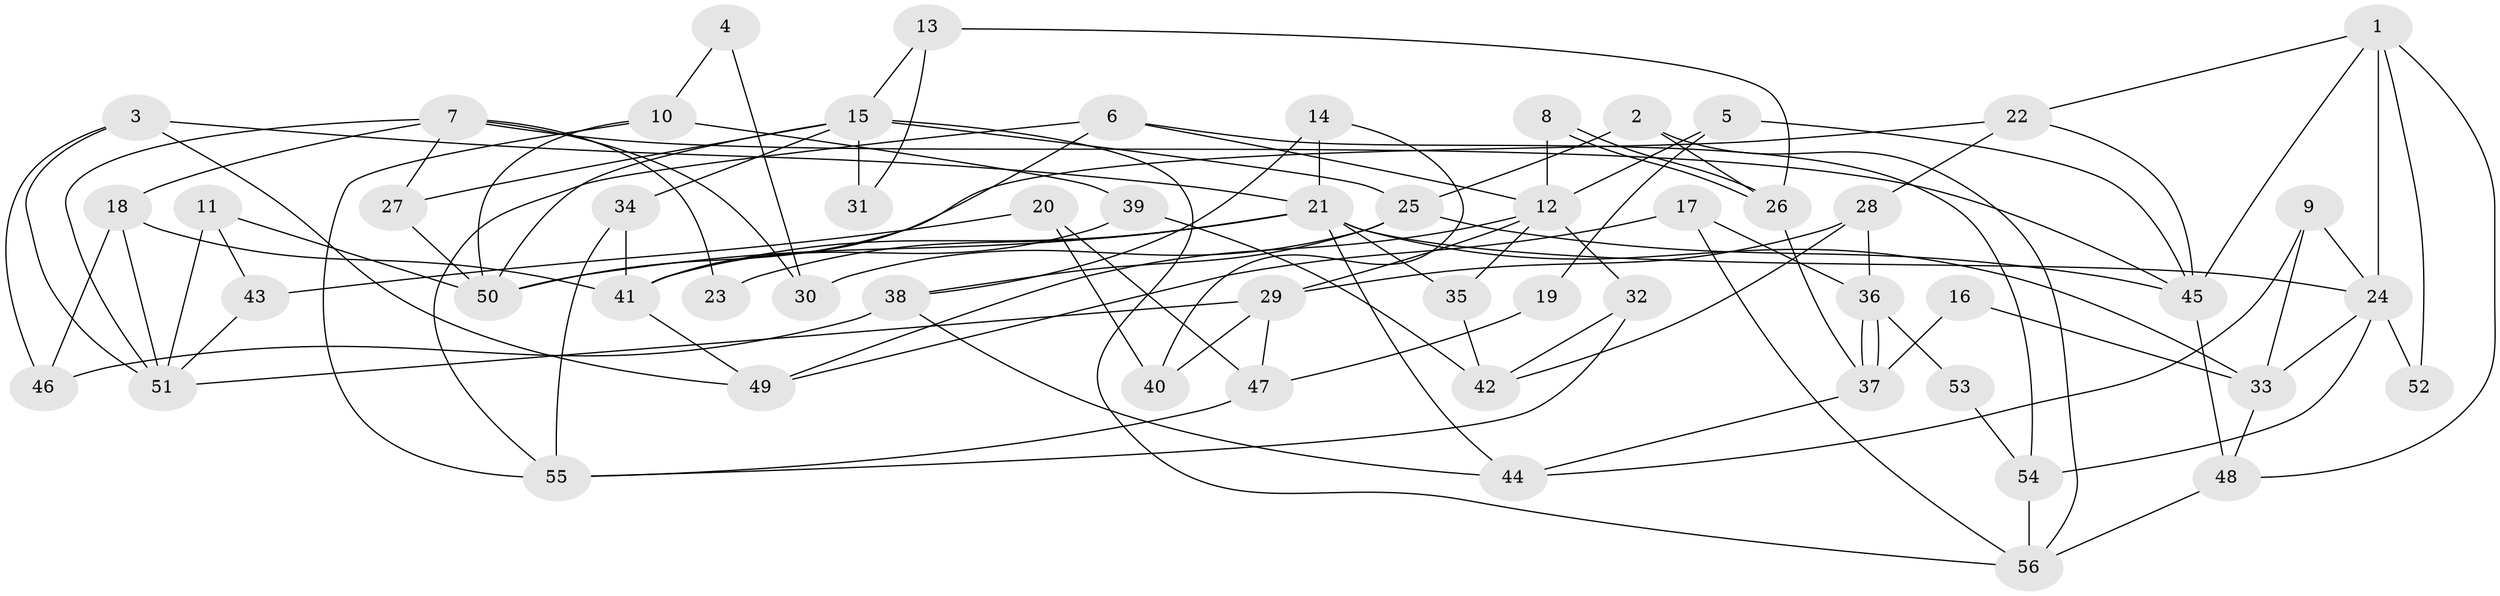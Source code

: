 // coarse degree distribution, {5: 0.10256410256410256, 6: 0.1282051282051282, 4: 0.1794871794871795, 3: 0.2564102564102564, 9: 0.02564102564102564, 8: 0.02564102564102564, 7: 0.1282051282051282, 2: 0.1282051282051282, 12: 0.02564102564102564}
// Generated by graph-tools (version 1.1) at 2025/23/03/03/25 07:23:57]
// undirected, 56 vertices, 112 edges
graph export_dot {
graph [start="1"]
  node [color=gray90,style=filled];
  1;
  2;
  3;
  4;
  5;
  6;
  7;
  8;
  9;
  10;
  11;
  12;
  13;
  14;
  15;
  16;
  17;
  18;
  19;
  20;
  21;
  22;
  23;
  24;
  25;
  26;
  27;
  28;
  29;
  30;
  31;
  32;
  33;
  34;
  35;
  36;
  37;
  38;
  39;
  40;
  41;
  42;
  43;
  44;
  45;
  46;
  47;
  48;
  49;
  50;
  51;
  52;
  53;
  54;
  55;
  56;
  1 -- 48;
  1 -- 22;
  1 -- 24;
  1 -- 45;
  1 -- 52;
  2 -- 26;
  2 -- 56;
  2 -- 25;
  3 -- 51;
  3 -- 21;
  3 -- 46;
  3 -- 49;
  4 -- 30;
  4 -- 10;
  5 -- 45;
  5 -- 12;
  5 -- 19;
  6 -- 55;
  6 -- 12;
  6 -- 41;
  6 -- 54;
  7 -- 51;
  7 -- 45;
  7 -- 18;
  7 -- 23;
  7 -- 27;
  7 -- 30;
  8 -- 12;
  8 -- 26;
  8 -- 26;
  9 -- 24;
  9 -- 33;
  9 -- 44;
  10 -- 39;
  10 -- 55;
  10 -- 50;
  11 -- 51;
  11 -- 50;
  11 -- 43;
  12 -- 29;
  12 -- 49;
  12 -- 32;
  12 -- 35;
  13 -- 15;
  13 -- 26;
  13 -- 31;
  14 -- 21;
  14 -- 38;
  14 -- 40;
  15 -- 25;
  15 -- 27;
  15 -- 31;
  15 -- 34;
  15 -- 50;
  15 -- 56;
  16 -- 37;
  16 -- 33;
  17 -- 56;
  17 -- 49;
  17 -- 36;
  18 -- 41;
  18 -- 46;
  18 -- 51;
  19 -- 47;
  20 -- 47;
  20 -- 43;
  20 -- 40;
  21 -- 50;
  21 -- 44;
  21 -- 23;
  21 -- 24;
  21 -- 33;
  21 -- 35;
  21 -- 41;
  22 -- 45;
  22 -- 50;
  22 -- 28;
  24 -- 33;
  24 -- 52;
  24 -- 54;
  25 -- 45;
  25 -- 30;
  25 -- 38;
  26 -- 37;
  27 -- 50;
  28 -- 36;
  28 -- 29;
  28 -- 42;
  29 -- 40;
  29 -- 47;
  29 -- 51;
  32 -- 42;
  32 -- 55;
  33 -- 48;
  34 -- 41;
  34 -- 55;
  35 -- 42;
  36 -- 37;
  36 -- 37;
  36 -- 53;
  37 -- 44;
  38 -- 46;
  38 -- 44;
  39 -- 41;
  39 -- 42;
  41 -- 49;
  43 -- 51;
  45 -- 48;
  47 -- 55;
  48 -- 56;
  53 -- 54;
  54 -- 56;
}
